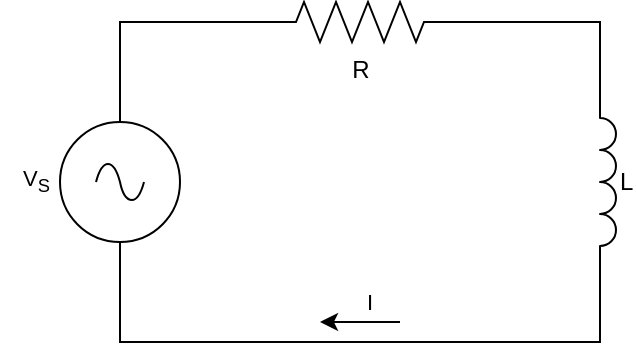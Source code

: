 <mxfile version="28.2.8">
  <diagram name="Page 1" id="Page-1">
    <mxGraphModel dx="418" dy="499" grid="1" gridSize="10" guides="1" tooltips="1" connect="1" arrows="1" fold="1" page="1" pageScale="1" pageWidth="827" pageHeight="1169" math="1" shadow="0">
      <root>
        <mxCell id="0" />
        <mxCell id="1" parent="0" />
        <mxCell id="a2qW_MYBUop-qcKPNAVE-28" value="&lt;div align=&quot;right&quot;&gt;V&lt;sub&gt;S&lt;/sub&gt;&lt;/div&gt;" style="text;html=1;whiteSpace=wrap;strokeColor=none;fillColor=none;align=right;verticalAlign=middle;rounded=0;fontFamily=Helvetica;fontSize=11;fontColor=default;labelBackgroundColor=default;convertToSvg=1;" vertex="1" parent="1">
          <mxGeometry x="100" y="265" width="27" height="30" as="geometry" />
        </mxCell>
        <mxCell id="a2qW_MYBUop-qcKPNAVE-30" value="I" style="text;html=1;whiteSpace=wrap;strokeColor=none;fillColor=none;align=center;verticalAlign=middle;rounded=0;fontFamily=Helvetica;fontSize=11;fontColor=default;labelBackgroundColor=default;convertToSvg=1;" vertex="1" parent="1">
          <mxGeometry x="270" y="330" width="30" height="20" as="geometry" />
        </mxCell>
        <UserObject label="" tags="Électrique Lien" id="22">
          <mxCell parent="1" vertex="1" visible="0">
            <mxGeometry as="geometry" />
          </mxCell>
        </UserObject>
        <mxCell id="a2qW_MYBUop-qcKPNAVE-22" value="" style="pointerEvents=1;verticalLabelPosition=bottom;shadow=0;dashed=0;align=center;html=1;verticalAlign=top;shape=mxgraph.electrical.signal_sources.source;aspect=fixed;points=[[0.5,0,0],[1,0.5,0],[0.5,1,0],[0,0.5,0]];elSignalType=ac;" vertex="1" parent="1">
          <mxGeometry x="130" y="250" width="60" height="60" as="geometry" />
        </mxCell>
        <mxCell id="a2qW_MYBUop-qcKPNAVE-23" value="R" style="pointerEvents=1;verticalLabelPosition=bottom;shadow=0;dashed=0;align=center;html=1;verticalAlign=top;shape=mxgraph.electrical.resistors.resistor_2;convertToSvg=1;" vertex="1" parent="1">
          <mxGeometry x="230" y="190" width="100" height="20" as="geometry" />
        </mxCell>
        <mxCell id="a2qW_MYBUop-qcKPNAVE-24" value="L" style="pointerEvents=1;verticalLabelPosition=bottom;shadow=0;dashed=0;align=left;html=1;verticalAlign=middle;shape=mxgraph.electrical.inductors.inductor_3;rotation=90;horizontal=0;convertToSvg=1;" vertex="1" parent="1">
          <mxGeometry x="354" y="276" width="100" height="8" as="geometry" />
        </mxCell>
        <mxCell id="a2qW_MYBUop-qcKPNAVE-25" style="edgeStyle=orthogonalEdgeStyle;rounded=0;orthogonalLoop=1;jettySize=auto;html=1;exitX=0;exitY=0.5;exitDx=0;exitDy=0;exitPerimeter=0;entryX=0.5;entryY=0;entryDx=0;entryDy=0;entryPerimeter=0;endArrow=none;endFill=0;" edge="1" parent="1" source="a2qW_MYBUop-qcKPNAVE-23" target="a2qW_MYBUop-qcKPNAVE-22">
          <mxGeometry relative="1" as="geometry" />
        </mxCell>
        <mxCell id="a2qW_MYBUop-qcKPNAVE-26" style="edgeStyle=orthogonalEdgeStyle;shape=connector;rounded=0;orthogonalLoop=1;jettySize=auto;html=1;exitX=1;exitY=0.5;exitDx=0;exitDy=0;exitPerimeter=0;entryX=0;entryY=1;entryDx=0;entryDy=0;entryPerimeter=0;strokeColor=default;align=center;verticalAlign=middle;fontFamily=Helvetica;fontSize=11;fontColor=default;labelBackgroundColor=default;endArrow=none;endFill=0;" edge="1" parent="1" source="a2qW_MYBUop-qcKPNAVE-23" target="a2qW_MYBUop-qcKPNAVE-24">
          <mxGeometry relative="1" as="geometry" />
        </mxCell>
        <mxCell id="a2qW_MYBUop-qcKPNAVE-27" style="edgeStyle=orthogonalEdgeStyle;shape=connector;rounded=0;orthogonalLoop=1;jettySize=auto;html=1;exitX=1;exitY=1;exitDx=0;exitDy=0;exitPerimeter=0;entryX=0.5;entryY=1;entryDx=0;entryDy=0;entryPerimeter=0;strokeColor=default;align=center;verticalAlign=middle;fontFamily=Helvetica;fontSize=11;fontColor=default;labelBackgroundColor=default;endArrow=none;endFill=0;" edge="1" parent="1" source="a2qW_MYBUop-qcKPNAVE-24" target="a2qW_MYBUop-qcKPNAVE-22">
          <mxGeometry relative="1" as="geometry">
            <Array as="points">
              <mxPoint x="400" y="360" />
              <mxPoint x="160" y="360" />
            </Array>
          </mxGeometry>
        </mxCell>
        <mxCell id="a2qW_MYBUop-qcKPNAVE-29" value="" style="edgeStyle=none;orthogonalLoop=1;jettySize=auto;html=1;rounded=0;strokeColor=default;align=center;verticalAlign=middle;fontFamily=Helvetica;fontSize=11;fontColor=default;labelBackgroundColor=default;endArrow=none;endFill=0;startArrow=classic;startFill=1;" edge="1" parent="1">
          <mxGeometry width="80" relative="1" as="geometry">
            <mxPoint x="260" y="350" as="sourcePoint" />
            <mxPoint x="300" y="350" as="targetPoint" />
            <Array as="points" />
          </mxGeometry>
        </mxCell>
      </root>
    </mxGraphModel>
  </diagram>
</mxfile>
